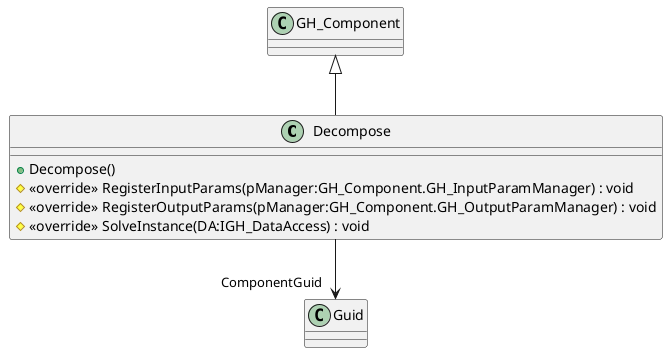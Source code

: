 @startuml
class Decompose {
    + Decompose()
    # <<override>> RegisterInputParams(pManager:GH_Component.GH_InputParamManager) : void
    # <<override>> RegisterOutputParams(pManager:GH_Component.GH_OutputParamManager) : void
    # <<override>> SolveInstance(DA:IGH_DataAccess) : void
}
GH_Component <|-- Decompose
Decompose --> "ComponentGuid" Guid
@enduml
